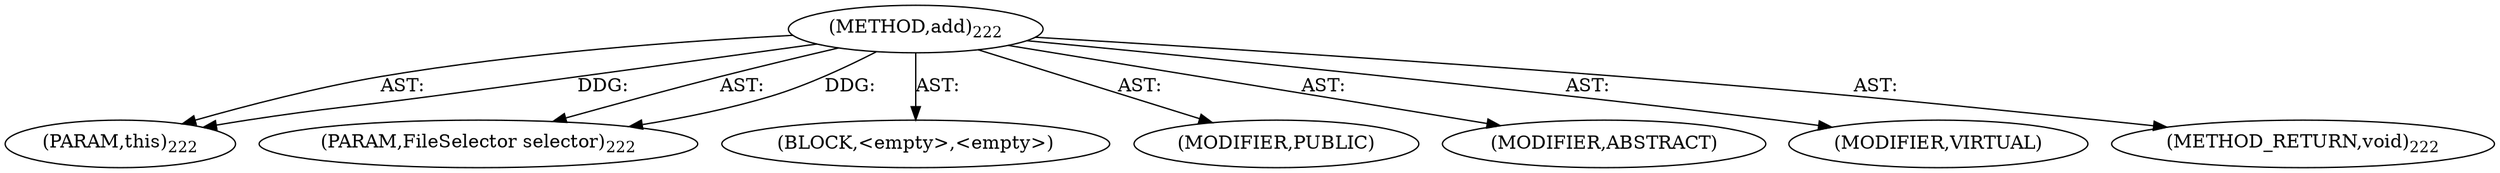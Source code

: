 digraph "add" {  
"111669149719" [label = <(METHOD,add)<SUB>222</SUB>> ]
"115964117035" [label = <(PARAM,this)<SUB>222</SUB>> ]
"115964117036" [label = <(PARAM,FileSelector selector)<SUB>222</SUB>> ]
"25769803799" [label = <(BLOCK,&lt;empty&gt;,&lt;empty&gt;)> ]
"133143986245" [label = <(MODIFIER,PUBLIC)> ]
"133143986246" [label = <(MODIFIER,ABSTRACT)> ]
"133143986247" [label = <(MODIFIER,VIRTUAL)> ]
"128849018903" [label = <(METHOD_RETURN,void)<SUB>222</SUB>> ]
  "111669149719" -> "115964117035"  [ label = "AST: "] 
  "111669149719" -> "115964117036"  [ label = "AST: "] 
  "111669149719" -> "25769803799"  [ label = "AST: "] 
  "111669149719" -> "133143986245"  [ label = "AST: "] 
  "111669149719" -> "133143986246"  [ label = "AST: "] 
  "111669149719" -> "133143986247"  [ label = "AST: "] 
  "111669149719" -> "128849018903"  [ label = "AST: "] 
  "111669149719" -> "115964117035"  [ label = "DDG: "] 
  "111669149719" -> "115964117036"  [ label = "DDG: "] 
}
